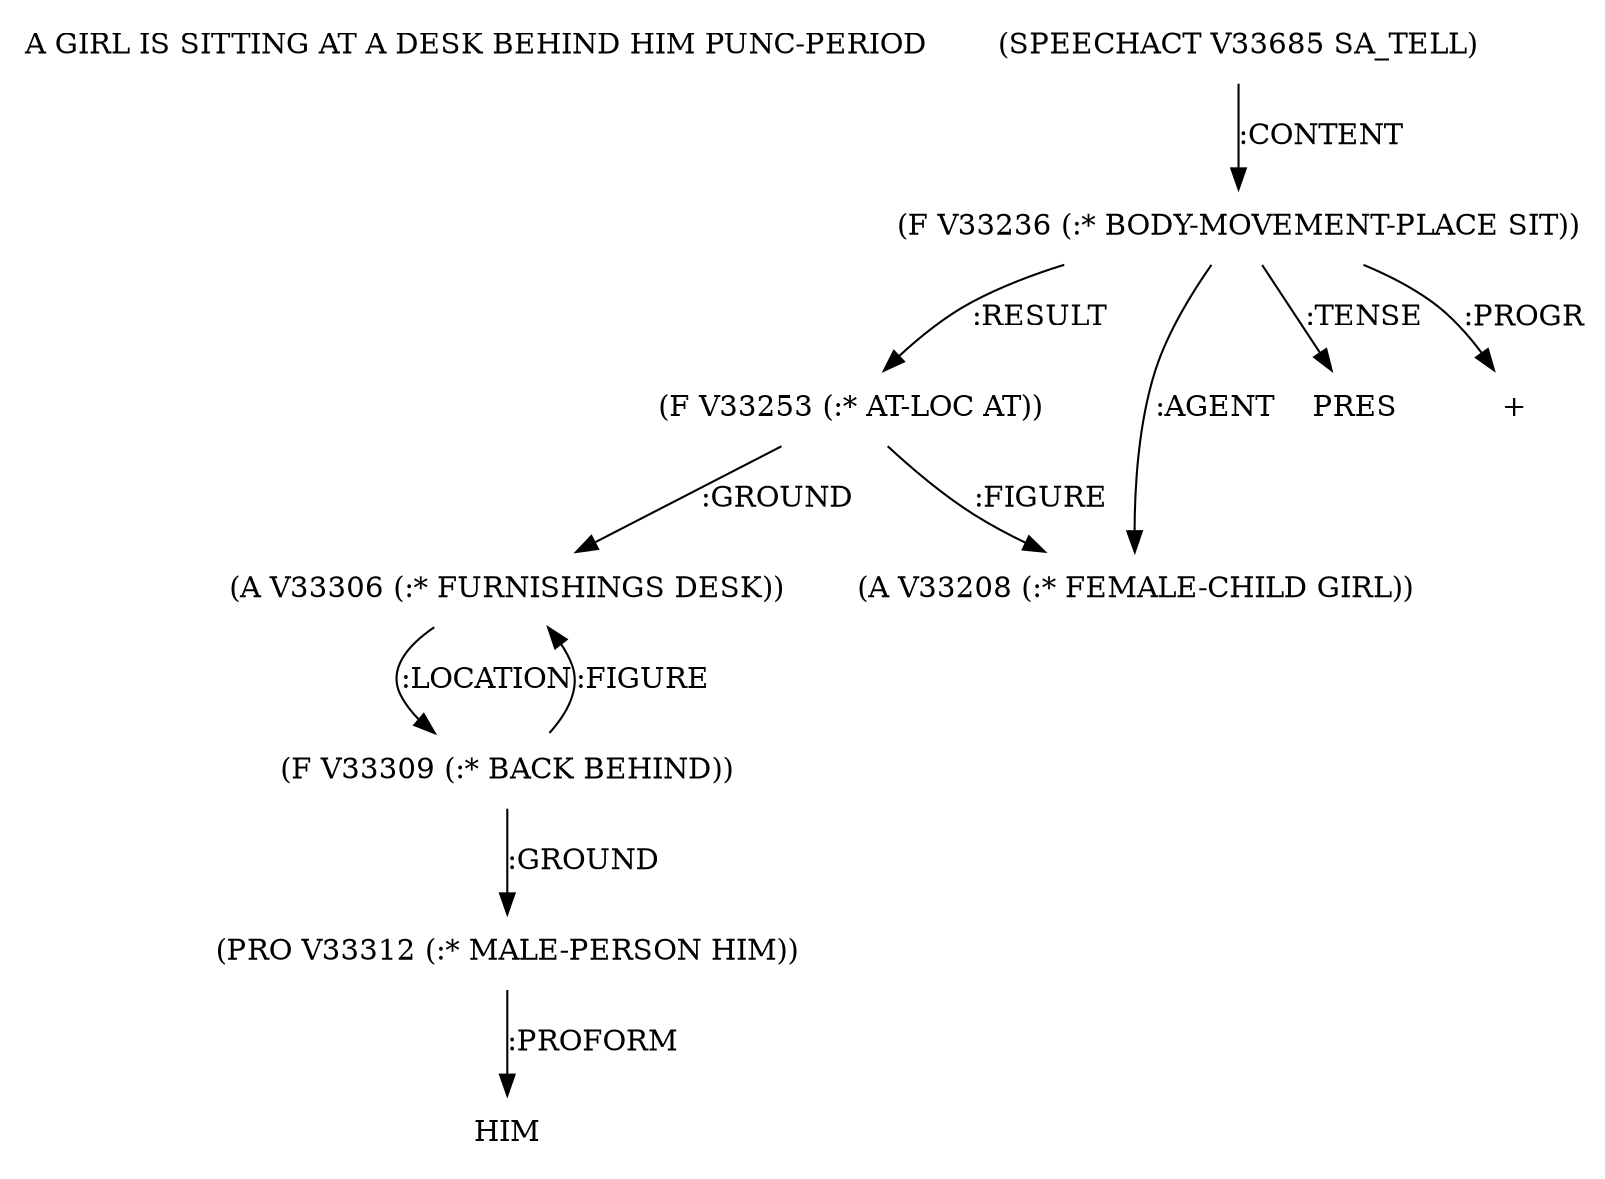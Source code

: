 digraph Terms {
  node [shape=none]
  "A GIRL IS SITTING AT A DESK BEHIND HIM PUNC-PERIOD"
  "V33685" [label="(SPEECHACT V33685 SA_TELL)"]
  "V33685" -> "V33236" [label=":CONTENT"]
  "V33236" [label="(F V33236 (:* BODY-MOVEMENT-PLACE SIT))"]
  "V33236" -> "V33253" [label=":RESULT"]
  "V33236" -> "V33208" [label=":AGENT"]
  "V33236" -> "NT33801" [label=":TENSE"]
  "NT33801" [label="PRES"]
  "V33236" -> "NT33802" [label=":PROGR"]
  "NT33802" [label="+"]
  "V33208" [label="(A V33208 (:* FEMALE-CHILD GIRL))"]
  "V33253" [label="(F V33253 (:* AT-LOC AT))"]
  "V33253" -> "V33306" [label=":GROUND"]
  "V33253" -> "V33208" [label=":FIGURE"]
  "V33306" [label="(A V33306 (:* FURNISHINGS DESK))"]
  "V33306" -> "V33309" [label=":LOCATION"]
  "V33309" [label="(F V33309 (:* BACK BEHIND))"]
  "V33309" -> "V33312" [label=":GROUND"]
  "V33309" -> "V33306" [label=":FIGURE"]
  "V33312" [label="(PRO V33312 (:* MALE-PERSON HIM))"]
  "V33312" -> "NT33803" [label=":PROFORM"]
  "NT33803" [label="HIM"]
}
